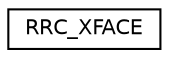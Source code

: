 digraph "Graphical Class Hierarchy"
{
 // LATEX_PDF_SIZE
  edge [fontname="Helvetica",fontsize="10",labelfontname="Helvetica",labelfontsize="10"];
  node [fontname="Helvetica",fontsize="10",shape=record];
  rankdir="LR";
  Node0 [label="RRC_XFACE",height=0.2,width=0.4,color="black", fillcolor="white", style="filled",URL="$structRRC__XFACE.html",tooltip=" "];
}
